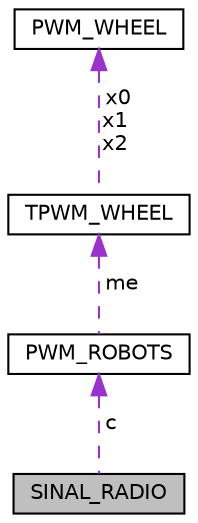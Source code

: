 digraph "SINAL_RADIO"
{
  edge [fontname="Helvetica",fontsize="10",labelfontname="Helvetica",labelfontsize="10"];
  node [fontname="Helvetica",fontsize="10",shape=record];
  Node1 [label="SINAL_RADIO",height=0.2,width=0.4,color="black", fillcolor="grey75", style="filled", fontcolor="black"];
  Node2 -> Node1 [dir="back",color="darkorchid3",fontsize="10",style="dashed",label=" c" ];
  Node2 [label="PWM_ROBOTS",height=0.2,width=0.4,color="black", fillcolor="white", style="filled",URL="$structPWM__ROBOTS.html"];
  Node3 -> Node2 [dir="back",color="darkorchid3",fontsize="10",style="dashed",label=" me" ];
  Node3 [label="TPWM_WHEEL",height=0.2,width=0.4,color="black", fillcolor="white", style="filled",URL="$structTPWM__WHEEL.html"];
  Node4 -> Node3 [dir="back",color="darkorchid3",fontsize="10",style="dashed",label=" x0\nx1\nx2" ];
  Node4 [label="PWM_WHEEL",height=0.2,width=0.4,color="black", fillcolor="white", style="filled",URL="$structPWM__WHEEL.html"];
}
